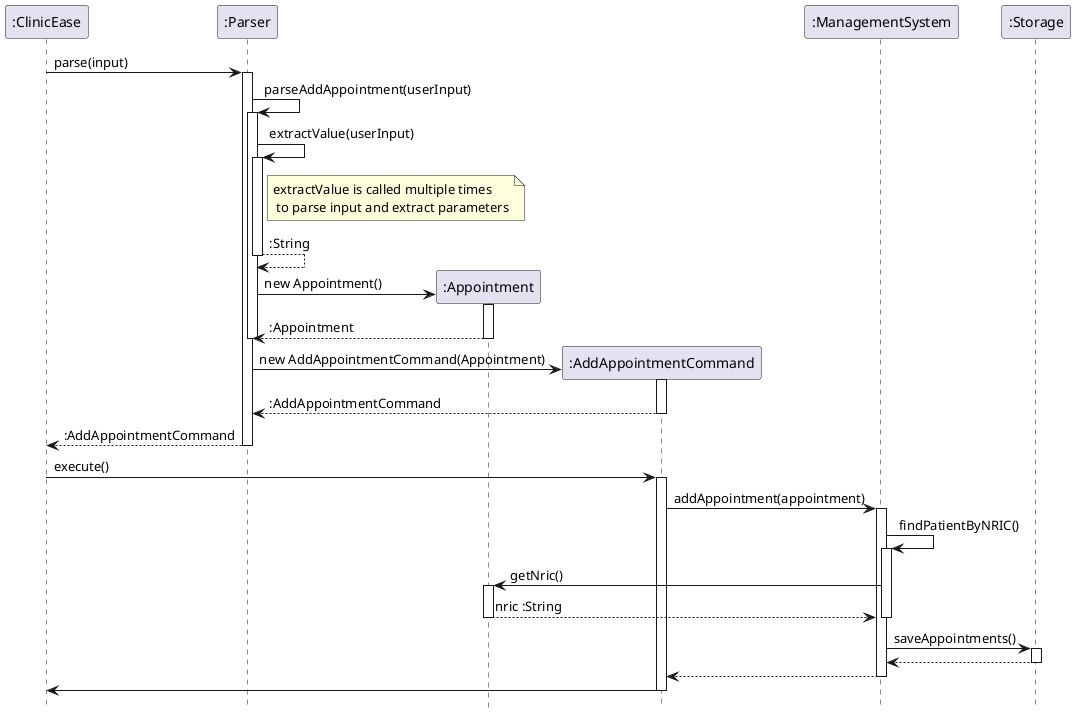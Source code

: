 @startuml
hide footbox

participant ":ClinicEase" as ClinicEase
participant ":Parser" as Parser
participant ":Appointment" as Appointment
participant ":AddAppointmentCommand" as AddAppointmentCommand
participant ":ManagementSystem" as ManagementSystem
participant ":Storage" as Storage

ClinicEase -> Parser : parse(input)
activate Parser

Parser -> Parser : parseAddAppointment(userInput)
activate Parser
Parser -> Parser : extractValue(userInput)
activate Parser
note right of Parser: extractValue is called multiple times\n to parse input and extract parameters
Parser --> Parser : :String
deactivate Parser

create Appointment
Parser -> Appointment : new Appointment()
activate Appointment
Appointment --> Parser : :Appointment
deactivate Appointment
deactivate Parser

create AddAppointmentCommand
Parser -> AddAppointmentCommand : new AddAppointmentCommand(Appointment)
activate AddAppointmentCommand
AddAppointmentCommand --> Parser : :AddAppointmentCommand
deactivate AddAppointmentCommand
Parser --> ClinicEase : :AddAppointmentCommand
deactivate Parser

ClinicEase -> AddAppointmentCommand : execute()
activate AddAppointmentCommand
AddAppointmentCommand -> ManagementSystem : addAppointment(appointment)
activate ManagementSystem
ManagementSystem -> ManagementSystem : findPatientByNRIC()
activate ManagementSystem
ManagementSystem -> Appointment : getNric()
activate Appointment
Appointment --> ManagementSystem : nric :String
deactivate Appointment
deactivate ManagementSystem

ManagementSystem -> Storage : saveAppointments()
activate Storage
Storage --> ManagementSystem :
deactivate Storage
ManagementSystem --> AddAppointmentCommand :
deactivate ManagementSystem
AddAppointmentCommand -> ClinicEase :
deactivate AddAppointmentCommand

@enduml